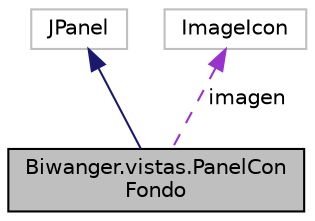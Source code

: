 digraph "Biwanger.vistas.PanelConFondo"
{
 // LATEX_PDF_SIZE
  edge [fontname="Helvetica",fontsize="10",labelfontname="Helvetica",labelfontsize="10"];
  node [fontname="Helvetica",fontsize="10",shape=record];
  Node1 [label="Biwanger.vistas.PanelCon\lFondo",height=0.2,width=0.4,color="black", fillcolor="grey75", style="filled", fontcolor="black",tooltip="Panel con una imagen de fondo."];
  Node2 -> Node1 [dir="back",color="midnightblue",fontsize="10",style="solid",fontname="Helvetica"];
  Node2 [label="JPanel",height=0.2,width=0.4,color="grey75", fillcolor="white", style="filled",tooltip=" "];
  Node3 -> Node1 [dir="back",color="darkorchid3",fontsize="10",style="dashed",label=" imagen" ,fontname="Helvetica"];
  Node3 [label="ImageIcon",height=0.2,width=0.4,color="grey75", fillcolor="white", style="filled",tooltip=" "];
}

